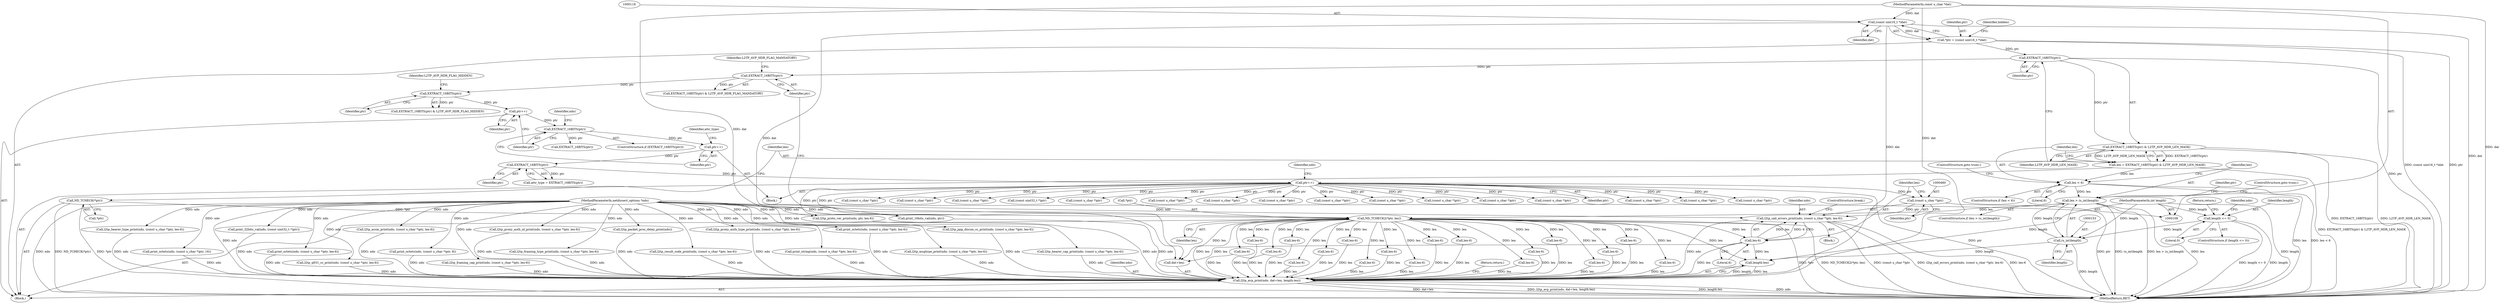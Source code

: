digraph "0_tcpdump_cc4a7391c616be7a64ed65742ef9ed3f106eb165_0@pointer" {
"1000477" [label="(Call,l2tp_call_errors_print(ndo, (const u_char *)ptr, len-6))"];
"1000109" [label="(MethodParameterIn,netdissect_options *ndo)"];
"1000479" [label="(Call,(const u_char *)ptr)"];
"1000231" [label="(Call,ptr++)"];
"1000229" [label="(Call,EXTRACT_16BITS(ptr))"];
"1000225" [label="(Call,ptr++)"];
"1000186" [label="(Call,EXTRACT_16BITS(ptr))"];
"1000183" [label="(Call,ptr++)"];
"1000172" [label="(Call,EXTRACT_16BITS(ptr))"];
"1000162" [label="(Call,EXTRACT_16BITS(ptr))"];
"1000141" [label="(Call,EXTRACT_16BITS(ptr))"];
"1000115" [label="(Call,*ptr = (const uint16_t *)dat)"];
"1000117" [label="(Call,(const uint16_t *)dat)"];
"1000110" [label="(MethodParameterIn,const u_char *dat)"];
"1000482" [label="(Call,len-6)"];
"1000156" [label="(Call,ND_TCHECK2(*ptr, len))"];
"1000135" [label="(Call,ND_TCHECK(*ptr))"];
"1000150" [label="(Call,len > (u_int)length)"];
"1000145" [label="(Call,len < 6)"];
"1000138" [label="(Call,len = EXTRACT_16BITS(ptr) & L2TP_AVP_HDR_LEN_MASK)"];
"1000140" [label="(Call,EXTRACT_16BITS(ptr) & L2TP_AVP_HDR_LEN_MASK)"];
"1000152" [label="(Call,(u_int)length)"];
"1000126" [label="(Call,length <= 0)"];
"1000111" [label="(MethodParameterIn,int length)"];
"1000514" [label="(Call,l2tp_avp_print(ndo, dat+len, length-len))"];
"1000342" [label="(Call,print_16bits_val(ndo, ptr))"];
"1000448" [label="(Call,len-6)"];
"1000111" [label="(MethodParameterIn,int length)"];
"1000230" [label="(Identifier,ptr)"];
"1000321" [label="(Call,(const u_char *)ptr)"];
"1000235" [label="(Identifier,ndo)"];
"1000358" [label="(Call,len-6)"];
"1000469" [label="(Call,(const u_char *)ptr)"];
"1000467" [label="(Call,l2tp_proxy_auth_id_print(ndo, (const u_char *)ptr, len-6))"];
"1000485" [label="(ControlStructure,break;)"];
"1000472" [label="(Call,len-6)"];
"1000225" [label="(Call,ptr++)"];
"1000116" [label="(Identifier,ptr)"];
"1000216" [label="(Call,len-6)"];
"1000171" [label="(Call,EXTRACT_16BITS(ptr) & L2TP_AVP_HDR_FLAG_HIDDEN)"];
"1000154" [label="(Identifier,length)"];
"1000443" [label="(Call,l2tp_framing_type_print(ndo, (const u_char *)ptr, len-6))"];
"1000172" [label="(Call,EXTRACT_16BITS(ptr))"];
"1000453" [label="(Call,l2tp_packet_proc_delay_print(ndo))"];
"1000403" [label="(Call,(const u_char *)ptr)"];
"1000462" [label="(Call,len-6)"];
"1000232" [label="(Identifier,ptr)"];
"1000522" [label="(Return,return;)"];
"1000445" [label="(Call,(const u_char *)ptr)"];
"1000514" [label="(Call,l2tp_avp_print(ndo, dat+len, length-len))"];
"1000145" [label="(Call,len < 6)"];
"1000269" [label="(Call,l2tp_result_code_print(ndo, (const u_char *)ptr, len-6))"];
"1000228" [label="(Identifier,attr_type)"];
"1000147" [label="(Literal,6)"];
"1000184" [label="(Identifier,ptr)"];
"1000142" [label="(Identifier,ptr)"];
"1000109" [label="(MethodParameterIn,netdissect_options *ndo)"];
"1000135" [label="(Call,ND_TCHECK(*ptr))"];
"1000229" [label="(Call,EXTRACT_16BITS(ptr))"];
"1000110" [label="(MethodParameterIn,const u_char *dat)"];
"1000156" [label="(Call,ND_TCHECK2(*ptr, len))"];
"1000457" [label="(Call,l2tp_proxy_auth_type_print(ndo, (const u_char *)ptr, len-6))"];
"1000183" [label="(Call,ptr++)"];
"1000112" [label="(Block,)"];
"1000151" [label="(Identifier,len)"];
"1000271" [label="(Call,(const u_char *)ptr)"];
"1000299" [label="(Call,(const u_char *)ptr)"];
"1000504" [label="(Call,len-6)"];
"1000139" [label="(Identifier,len)"];
"1000187" [label="(Identifier,ptr)"];
"1000173" [label="(Identifier,ptr)"];
"1000115" [label="(Call,*ptr = (const uint16_t *)dat)"];
"1000438" [label="(Call,len-6)"];
"1000332" [label="(Call,len-6)"];
"1000478" [label="(Identifier,ndo)"];
"1000264" [label="(Call,len-6)"];
"1000158" [label="(Identifier,ptr)"];
"1000161" [label="(Call,EXTRACT_16BITS(ptr) & L2TP_AVP_HDR_FLAG_MANDATORY)"];
"1000231" [label="(Call,ptr++)"];
"1000128" [label="(Literal,0)"];
"1000381" [label="(Call,(const u_char *)ptr)"];
"1000309" [label="(Call,len-6)"];
"1000194" [label="(Call,EXTRACT_16BITS(ptr))"];
"1000130" [label="(Return,return;)"];
"1000289" [label="(Call,(const u_char *)ptr)"];
"1000119" [label="(Identifier,dat)"];
"1000353" [label="(Call,print_string(ndo, (const u_char *)ptr, len-6))"];
"1000416" [label="(Call,len-6)"];
"1000211" [label="(Call,print_octets(ndo, (const u_char *)ptr, len-6))"];
"1000174" [label="(Identifier,L2TP_AVP_HDR_FLAG_HIDDEN)"];
"1000152" [label="(Call,(u_int)length)"];
"1000185" [label="(ControlStructure,if (EXTRACT_16BITS(ptr)))"];
"1000292" [label="(Call,len-6)"];
"1000259" [label="(Call,l2tp_msgtype_print(ndo, (const u_char *)ptr, len-6))"];
"1000499" [label="(Call,l2tp_ppp_discon_cc_print(ndo, (const u_char *)ptr, len-6))"];
"1000159" [label="(Identifier,len)"];
"1000302" [label="(Call,len-6)"];
"1000162" [label="(Call,EXTRACT_16BITS(ptr))"];
"1000297" [label="(Call,l2tp_bearer_cap_print(ndo, (const u_char *)ptr, len-6))"];
"1000484" [label="(Literal,6)"];
"1000501" [label="(Call,(const u_char *)ptr)"];
"1000279" [label="(Call,l2tp_proto_ver_print(ndo, ptr, len-6))"];
"1000150" [label="(Call,len > (u_int)length)"];
"1000226" [label="(Identifier,ptr)"];
"1000146" [label="(Identifier,len)"];
"1000191" [label="(Identifier,ndo)"];
"1000528" [label="(MethodReturn,RET)"];
"1000141" [label="(Call,EXTRACT_16BITS(ptr))"];
"1000492" [label="(Call,len-6)"];
"1000433" [label="(Call,l2tp_bearer_type_print(ndo, (const u_char *)ptr, len-6))"];
"1000149" [label="(ControlStructure,if (len > (u_int)length))"];
"1000401" [label="(Call,print_octets(ndo, (const u_char *)ptr, 16))"];
"1000483" [label="(Identifier,len)"];
"1000391" [label="(Call,len-6)"];
"1000428" [label="(Call,(const uint32_t *)ptr)"];
"1000224" [label="(Block,)"];
"1000157" [label="(Call,*ptr)"];
"1000516" [label="(Call,dat+len)"];
"1000282" [label="(Call,len-6)"];
"1000138" [label="(Call,len = EXTRACT_16BITS(ptr) & L2TP_AVP_HDR_LEN_MASK)"];
"1000227" [label="(Call,attr_type = EXTRACT_16BITS(ptr))"];
"1000519" [label="(Call,length-len)"];
"1000489" [label="(Call,(const u_char *)ptr)"];
"1000155" [label="(ControlStructure,goto trunc;)"];
"1000133" [label="(Identifier,ndo)"];
"1000426" [label="(Call,print_32bits_val(ndo, (const uint32_t *)ptr))"];
"1000479" [label="(Call,(const u_char *)ptr)"];
"1000186" [label="(Call,EXTRACT_16BITS(ptr))"];
"1000477" [label="(Call,l2tp_call_errors_print(ndo, (const u_char *)ptr, len-6))"];
"1000261" [label="(Call,(const u_char *)ptr)"];
"1000257" [label="(Block,)"];
"1000148" [label="(ControlStructure,goto trunc;)"];
"1000459" [label="(Call,(const u_char *)ptr)"];
"1000163" [label="(Identifier,ptr)"];
"1000482" [label="(Call,len-6)"];
"1000369" [label="(Call,print_octets(ndo, (const u_char *)ptr, len-6))"];
"1000117" [label="(Call,(const uint16_t *)dat)"];
"1000384" [label="(Call,len-6)"];
"1000140" [label="(Call,EXTRACT_16BITS(ptr) & L2TP_AVP_HDR_LEN_MASK)"];
"1000127" [label="(Identifier,length)"];
"1000379" [label="(Call,l2tp_q931_cc_print(ndo, (const u_char *)ptr, len-6))"];
"1000144" [label="(ControlStructure,if (len < 6))"];
"1000371" [label="(Call,(const u_char *)ptr)"];
"1000487" [label="(Call,l2tp_accm_print(ndo, (const u_char *)ptr, len-6))"];
"1000126" [label="(Call,length <= 0)"];
"1000319" [label="(Call,print_octets(ndo, (const u_char *)ptr, 8))"];
"1000164" [label="(Identifier,L2TP_AVP_HDR_FLAG_MANDATORY)"];
"1000374" [label="(Call,len-6)"];
"1000125" [label="(ControlStructure,if (length <= 0))"];
"1000435" [label="(Call,(const u_char *)ptr)"];
"1000274" [label="(Call,len-6)"];
"1000355" [label="(Call,(const u_char *)ptr)"];
"1000287" [label="(Call,l2tp_framing_cap_print(ndo, (const u_char *)ptr, len-6))"];
"1000123" [label="(Identifier,hidden)"];
"1000136" [label="(Call,*ptr)"];
"1000481" [label="(Identifier,ptr)"];
"1000515" [label="(Identifier,ndo)"];
"1000143" [label="(Identifier,L2TP_AVP_HDR_LEN_MASK)"];
"1000477" -> "1000257"  [label="AST: "];
"1000477" -> "1000482"  [label="CFG: "];
"1000478" -> "1000477"  [label="AST: "];
"1000479" -> "1000477"  [label="AST: "];
"1000482" -> "1000477"  [label="AST: "];
"1000485" -> "1000477"  [label="CFG: "];
"1000477" -> "1000528"  [label="DDG: (const u_char *)ptr"];
"1000477" -> "1000528"  [label="DDG: l2tp_call_errors_print(ndo, (const u_char *)ptr, len-6)"];
"1000477" -> "1000528"  [label="DDG: len-6"];
"1000109" -> "1000477"  [label="DDG: ndo"];
"1000479" -> "1000477"  [label="DDG: ptr"];
"1000482" -> "1000477"  [label="DDG: len"];
"1000482" -> "1000477"  [label="DDG: 6"];
"1000477" -> "1000514"  [label="DDG: ndo"];
"1000109" -> "1000108"  [label="AST: "];
"1000109" -> "1000528"  [label="DDG: ndo"];
"1000109" -> "1000211"  [label="DDG: ndo"];
"1000109" -> "1000259"  [label="DDG: ndo"];
"1000109" -> "1000269"  [label="DDG: ndo"];
"1000109" -> "1000279"  [label="DDG: ndo"];
"1000109" -> "1000287"  [label="DDG: ndo"];
"1000109" -> "1000297"  [label="DDG: ndo"];
"1000109" -> "1000319"  [label="DDG: ndo"];
"1000109" -> "1000342"  [label="DDG: ndo"];
"1000109" -> "1000353"  [label="DDG: ndo"];
"1000109" -> "1000369"  [label="DDG: ndo"];
"1000109" -> "1000379"  [label="DDG: ndo"];
"1000109" -> "1000401"  [label="DDG: ndo"];
"1000109" -> "1000426"  [label="DDG: ndo"];
"1000109" -> "1000433"  [label="DDG: ndo"];
"1000109" -> "1000443"  [label="DDG: ndo"];
"1000109" -> "1000453"  [label="DDG: ndo"];
"1000109" -> "1000457"  [label="DDG: ndo"];
"1000109" -> "1000467"  [label="DDG: ndo"];
"1000109" -> "1000487"  [label="DDG: ndo"];
"1000109" -> "1000499"  [label="DDG: ndo"];
"1000109" -> "1000514"  [label="DDG: ndo"];
"1000479" -> "1000481"  [label="CFG: "];
"1000480" -> "1000479"  [label="AST: "];
"1000481" -> "1000479"  [label="AST: "];
"1000483" -> "1000479"  [label="CFG: "];
"1000479" -> "1000528"  [label="DDG: ptr"];
"1000231" -> "1000479"  [label="DDG: ptr"];
"1000231" -> "1000224"  [label="AST: "];
"1000231" -> "1000232"  [label="CFG: "];
"1000232" -> "1000231"  [label="AST: "];
"1000235" -> "1000231"  [label="CFG: "];
"1000231" -> "1000528"  [label="DDG: ptr"];
"1000229" -> "1000231"  [label="DDG: ptr"];
"1000231" -> "1000261"  [label="DDG: ptr"];
"1000231" -> "1000271"  [label="DDG: ptr"];
"1000231" -> "1000279"  [label="DDG: ptr"];
"1000231" -> "1000289"  [label="DDG: ptr"];
"1000231" -> "1000299"  [label="DDG: ptr"];
"1000231" -> "1000321"  [label="DDG: ptr"];
"1000231" -> "1000342"  [label="DDG: ptr"];
"1000231" -> "1000355"  [label="DDG: ptr"];
"1000231" -> "1000371"  [label="DDG: ptr"];
"1000231" -> "1000381"  [label="DDG: ptr"];
"1000231" -> "1000403"  [label="DDG: ptr"];
"1000231" -> "1000428"  [label="DDG: ptr"];
"1000231" -> "1000435"  [label="DDG: ptr"];
"1000231" -> "1000445"  [label="DDG: ptr"];
"1000231" -> "1000459"  [label="DDG: ptr"];
"1000231" -> "1000469"  [label="DDG: ptr"];
"1000231" -> "1000489"  [label="DDG: ptr"];
"1000231" -> "1000501"  [label="DDG: ptr"];
"1000229" -> "1000227"  [label="AST: "];
"1000229" -> "1000230"  [label="CFG: "];
"1000230" -> "1000229"  [label="AST: "];
"1000227" -> "1000229"  [label="CFG: "];
"1000229" -> "1000227"  [label="DDG: ptr"];
"1000225" -> "1000229"  [label="DDG: ptr"];
"1000225" -> "1000224"  [label="AST: "];
"1000225" -> "1000226"  [label="CFG: "];
"1000226" -> "1000225"  [label="AST: "];
"1000228" -> "1000225"  [label="CFG: "];
"1000186" -> "1000225"  [label="DDG: ptr"];
"1000186" -> "1000185"  [label="AST: "];
"1000186" -> "1000187"  [label="CFG: "];
"1000187" -> "1000186"  [label="AST: "];
"1000191" -> "1000186"  [label="CFG: "];
"1000226" -> "1000186"  [label="CFG: "];
"1000183" -> "1000186"  [label="DDG: ptr"];
"1000186" -> "1000194"  [label="DDG: ptr"];
"1000183" -> "1000112"  [label="AST: "];
"1000183" -> "1000184"  [label="CFG: "];
"1000184" -> "1000183"  [label="AST: "];
"1000187" -> "1000183"  [label="CFG: "];
"1000172" -> "1000183"  [label="DDG: ptr"];
"1000172" -> "1000171"  [label="AST: "];
"1000172" -> "1000173"  [label="CFG: "];
"1000173" -> "1000172"  [label="AST: "];
"1000174" -> "1000172"  [label="CFG: "];
"1000172" -> "1000171"  [label="DDG: ptr"];
"1000162" -> "1000172"  [label="DDG: ptr"];
"1000162" -> "1000161"  [label="AST: "];
"1000162" -> "1000163"  [label="CFG: "];
"1000163" -> "1000162"  [label="AST: "];
"1000164" -> "1000162"  [label="CFG: "];
"1000162" -> "1000161"  [label="DDG: ptr"];
"1000141" -> "1000162"  [label="DDG: ptr"];
"1000141" -> "1000140"  [label="AST: "];
"1000141" -> "1000142"  [label="CFG: "];
"1000142" -> "1000141"  [label="AST: "];
"1000143" -> "1000141"  [label="CFG: "];
"1000141" -> "1000528"  [label="DDG: ptr"];
"1000141" -> "1000140"  [label="DDG: ptr"];
"1000115" -> "1000141"  [label="DDG: ptr"];
"1000115" -> "1000112"  [label="AST: "];
"1000115" -> "1000117"  [label="CFG: "];
"1000116" -> "1000115"  [label="AST: "];
"1000117" -> "1000115"  [label="AST: "];
"1000123" -> "1000115"  [label="CFG: "];
"1000115" -> "1000528"  [label="DDG: (const uint16_t *)dat"];
"1000115" -> "1000528"  [label="DDG: ptr"];
"1000117" -> "1000115"  [label="DDG: dat"];
"1000117" -> "1000119"  [label="CFG: "];
"1000118" -> "1000117"  [label="AST: "];
"1000119" -> "1000117"  [label="AST: "];
"1000117" -> "1000528"  [label="DDG: dat"];
"1000110" -> "1000117"  [label="DDG: dat"];
"1000117" -> "1000514"  [label="DDG: dat"];
"1000117" -> "1000516"  [label="DDG: dat"];
"1000110" -> "1000108"  [label="AST: "];
"1000110" -> "1000528"  [label="DDG: dat"];
"1000110" -> "1000514"  [label="DDG: dat"];
"1000110" -> "1000516"  [label="DDG: dat"];
"1000482" -> "1000484"  [label="CFG: "];
"1000483" -> "1000482"  [label="AST: "];
"1000484" -> "1000482"  [label="AST: "];
"1000156" -> "1000482"  [label="DDG: len"];
"1000482" -> "1000514"  [label="DDG: len"];
"1000482" -> "1000516"  [label="DDG: len"];
"1000482" -> "1000519"  [label="DDG: len"];
"1000156" -> "1000112"  [label="AST: "];
"1000156" -> "1000159"  [label="CFG: "];
"1000157" -> "1000156"  [label="AST: "];
"1000159" -> "1000156"  [label="AST: "];
"1000163" -> "1000156"  [label="CFG: "];
"1000156" -> "1000528"  [label="DDG: *ptr"];
"1000156" -> "1000528"  [label="DDG: ND_TCHECK2(*ptr, len)"];
"1000135" -> "1000156"  [label="DDG: *ptr"];
"1000150" -> "1000156"  [label="DDG: len"];
"1000156" -> "1000216"  [label="DDG: len"];
"1000156" -> "1000264"  [label="DDG: len"];
"1000156" -> "1000274"  [label="DDG: len"];
"1000156" -> "1000282"  [label="DDG: len"];
"1000156" -> "1000292"  [label="DDG: len"];
"1000156" -> "1000302"  [label="DDG: len"];
"1000156" -> "1000309"  [label="DDG: len"];
"1000156" -> "1000332"  [label="DDG: len"];
"1000156" -> "1000358"  [label="DDG: len"];
"1000156" -> "1000374"  [label="DDG: len"];
"1000156" -> "1000384"  [label="DDG: len"];
"1000156" -> "1000391"  [label="DDG: len"];
"1000156" -> "1000416"  [label="DDG: len"];
"1000156" -> "1000438"  [label="DDG: len"];
"1000156" -> "1000448"  [label="DDG: len"];
"1000156" -> "1000462"  [label="DDG: len"];
"1000156" -> "1000472"  [label="DDG: len"];
"1000156" -> "1000492"  [label="DDG: len"];
"1000156" -> "1000504"  [label="DDG: len"];
"1000156" -> "1000514"  [label="DDG: len"];
"1000156" -> "1000516"  [label="DDG: len"];
"1000156" -> "1000519"  [label="DDG: len"];
"1000135" -> "1000112"  [label="AST: "];
"1000135" -> "1000136"  [label="CFG: "];
"1000136" -> "1000135"  [label="AST: "];
"1000139" -> "1000135"  [label="CFG: "];
"1000135" -> "1000528"  [label="DDG: ND_TCHECK(*ptr)"];
"1000135" -> "1000528"  [label="DDG: *ptr"];
"1000150" -> "1000149"  [label="AST: "];
"1000150" -> "1000152"  [label="CFG: "];
"1000151" -> "1000150"  [label="AST: "];
"1000152" -> "1000150"  [label="AST: "];
"1000155" -> "1000150"  [label="CFG: "];
"1000158" -> "1000150"  [label="CFG: "];
"1000150" -> "1000528"  [label="DDG: len"];
"1000150" -> "1000528"  [label="DDG: (u_int)length"];
"1000150" -> "1000528"  [label="DDG: len > (u_int)length"];
"1000145" -> "1000150"  [label="DDG: len"];
"1000152" -> "1000150"  [label="DDG: length"];
"1000145" -> "1000144"  [label="AST: "];
"1000145" -> "1000147"  [label="CFG: "];
"1000146" -> "1000145"  [label="AST: "];
"1000147" -> "1000145"  [label="AST: "];
"1000148" -> "1000145"  [label="CFG: "];
"1000151" -> "1000145"  [label="CFG: "];
"1000145" -> "1000528"  [label="DDG: len < 6"];
"1000145" -> "1000528"  [label="DDG: len"];
"1000138" -> "1000145"  [label="DDG: len"];
"1000138" -> "1000112"  [label="AST: "];
"1000138" -> "1000140"  [label="CFG: "];
"1000139" -> "1000138"  [label="AST: "];
"1000140" -> "1000138"  [label="AST: "];
"1000146" -> "1000138"  [label="CFG: "];
"1000138" -> "1000528"  [label="DDG: EXTRACT_16BITS(ptr) & L2TP_AVP_HDR_LEN_MASK"];
"1000140" -> "1000138"  [label="DDG: EXTRACT_16BITS(ptr)"];
"1000140" -> "1000138"  [label="DDG: L2TP_AVP_HDR_LEN_MASK"];
"1000140" -> "1000143"  [label="CFG: "];
"1000143" -> "1000140"  [label="AST: "];
"1000140" -> "1000528"  [label="DDG: EXTRACT_16BITS(ptr)"];
"1000140" -> "1000528"  [label="DDG: L2TP_AVP_HDR_LEN_MASK"];
"1000152" -> "1000154"  [label="CFG: "];
"1000153" -> "1000152"  [label="AST: "];
"1000154" -> "1000152"  [label="AST: "];
"1000152" -> "1000528"  [label="DDG: length"];
"1000126" -> "1000152"  [label="DDG: length"];
"1000111" -> "1000152"  [label="DDG: length"];
"1000152" -> "1000519"  [label="DDG: length"];
"1000126" -> "1000125"  [label="AST: "];
"1000126" -> "1000128"  [label="CFG: "];
"1000127" -> "1000126"  [label="AST: "];
"1000128" -> "1000126"  [label="AST: "];
"1000130" -> "1000126"  [label="CFG: "];
"1000133" -> "1000126"  [label="CFG: "];
"1000126" -> "1000528"  [label="DDG: length <= 0"];
"1000126" -> "1000528"  [label="DDG: length"];
"1000111" -> "1000126"  [label="DDG: length"];
"1000111" -> "1000108"  [label="AST: "];
"1000111" -> "1000528"  [label="DDG: length"];
"1000111" -> "1000519"  [label="DDG: length"];
"1000514" -> "1000112"  [label="AST: "];
"1000514" -> "1000519"  [label="CFG: "];
"1000515" -> "1000514"  [label="AST: "];
"1000516" -> "1000514"  [label="AST: "];
"1000519" -> "1000514"  [label="AST: "];
"1000522" -> "1000514"  [label="CFG: "];
"1000514" -> "1000528"  [label="DDG: l2tp_avp_print(ndo, dat+len, length-len)"];
"1000514" -> "1000528"  [label="DDG: length-len"];
"1000514" -> "1000528"  [label="DDG: ndo"];
"1000514" -> "1000528"  [label="DDG: dat+len"];
"1000426" -> "1000514"  [label="DDG: ndo"];
"1000401" -> "1000514"  [label="DDG: ndo"];
"1000433" -> "1000514"  [label="DDG: ndo"];
"1000379" -> "1000514"  [label="DDG: ndo"];
"1000499" -> "1000514"  [label="DDG: ndo"];
"1000211" -> "1000514"  [label="DDG: ndo"];
"1000269" -> "1000514"  [label="DDG: ndo"];
"1000353" -> "1000514"  [label="DDG: ndo"];
"1000319" -> "1000514"  [label="DDG: ndo"];
"1000259" -> "1000514"  [label="DDG: ndo"];
"1000297" -> "1000514"  [label="DDG: ndo"];
"1000342" -> "1000514"  [label="DDG: ndo"];
"1000369" -> "1000514"  [label="DDG: ndo"];
"1000279" -> "1000514"  [label="DDG: ndo"];
"1000487" -> "1000514"  [label="DDG: ndo"];
"1000467" -> "1000514"  [label="DDG: ndo"];
"1000287" -> "1000514"  [label="DDG: ndo"];
"1000457" -> "1000514"  [label="DDG: ndo"];
"1000453" -> "1000514"  [label="DDG: ndo"];
"1000443" -> "1000514"  [label="DDG: ndo"];
"1000519" -> "1000514"  [label="DDG: length"];
"1000519" -> "1000514"  [label="DDG: len"];
"1000274" -> "1000514"  [label="DDG: len"];
"1000292" -> "1000514"  [label="DDG: len"];
"1000462" -> "1000514"  [label="DDG: len"];
"1000448" -> "1000514"  [label="DDG: len"];
"1000416" -> "1000514"  [label="DDG: len"];
"1000438" -> "1000514"  [label="DDG: len"];
"1000282" -> "1000514"  [label="DDG: len"];
"1000384" -> "1000514"  [label="DDG: len"];
"1000358" -> "1000514"  [label="DDG: len"];
"1000309" -> "1000514"  [label="DDG: len"];
"1000332" -> "1000514"  [label="DDG: len"];
"1000374" -> "1000514"  [label="DDG: len"];
"1000391" -> "1000514"  [label="DDG: len"];
"1000302" -> "1000514"  [label="DDG: len"];
"1000216" -> "1000514"  [label="DDG: len"];
"1000264" -> "1000514"  [label="DDG: len"];
"1000492" -> "1000514"  [label="DDG: len"];
"1000504" -> "1000514"  [label="DDG: len"];
"1000472" -> "1000514"  [label="DDG: len"];
}
